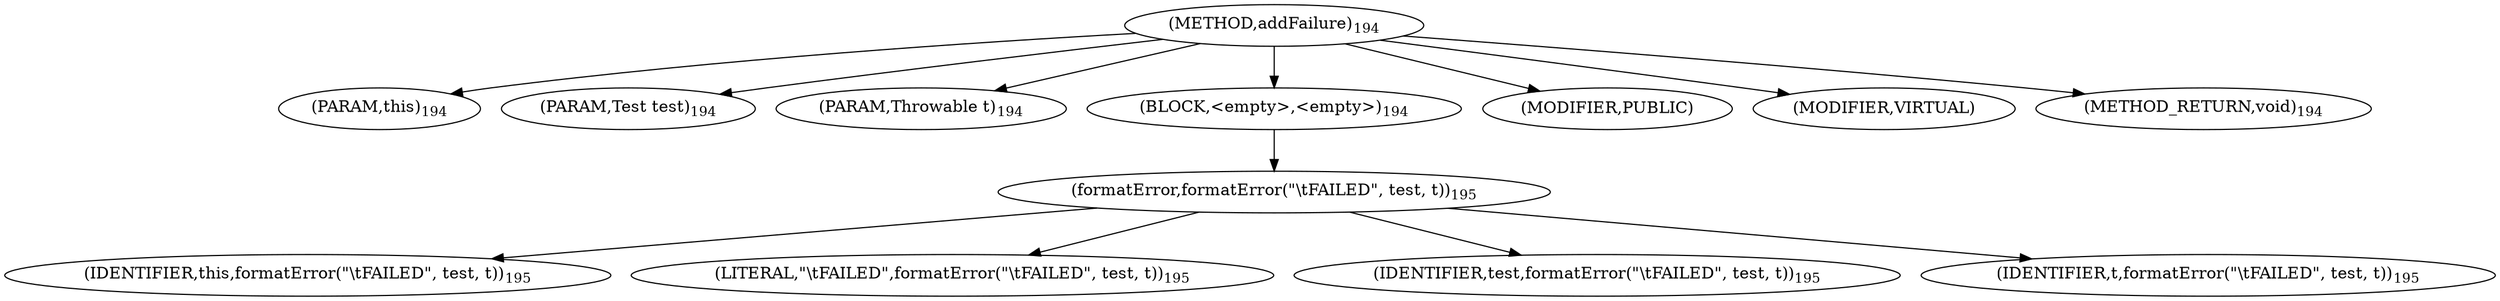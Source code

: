 digraph "addFailure" {  
"375" [label = <(METHOD,addFailure)<SUB>194</SUB>> ]
"10" [label = <(PARAM,this)<SUB>194</SUB>> ]
"376" [label = <(PARAM,Test test)<SUB>194</SUB>> ]
"377" [label = <(PARAM,Throwable t)<SUB>194</SUB>> ]
"378" [label = <(BLOCK,&lt;empty&gt;,&lt;empty&gt;)<SUB>194</SUB>> ]
"379" [label = <(formatError,formatError(&quot;\tFAILED&quot;, test, t))<SUB>195</SUB>> ]
"9" [label = <(IDENTIFIER,this,formatError(&quot;\tFAILED&quot;, test, t))<SUB>195</SUB>> ]
"380" [label = <(LITERAL,&quot;\tFAILED&quot;,formatError(&quot;\tFAILED&quot;, test, t))<SUB>195</SUB>> ]
"381" [label = <(IDENTIFIER,test,formatError(&quot;\tFAILED&quot;, test, t))<SUB>195</SUB>> ]
"382" [label = <(IDENTIFIER,t,formatError(&quot;\tFAILED&quot;, test, t))<SUB>195</SUB>> ]
"383" [label = <(MODIFIER,PUBLIC)> ]
"384" [label = <(MODIFIER,VIRTUAL)> ]
"385" [label = <(METHOD_RETURN,void)<SUB>194</SUB>> ]
  "375" -> "10" 
  "375" -> "376" 
  "375" -> "377" 
  "375" -> "378" 
  "375" -> "383" 
  "375" -> "384" 
  "375" -> "385" 
  "378" -> "379" 
  "379" -> "9" 
  "379" -> "380" 
  "379" -> "381" 
  "379" -> "382" 
}
